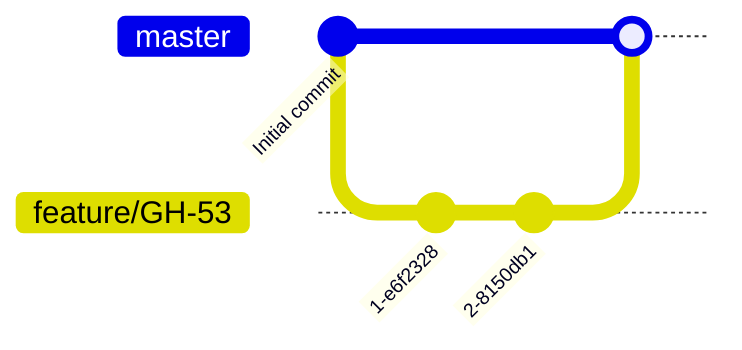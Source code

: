 %%{init: {'gitGraph': {'mainBranchName': 'master'}} }%%
gitGraph
    commit id: "Initial commit"
    branch feature/GH-53
    commit
    commit
    checkout master
    merge feature/GH-53